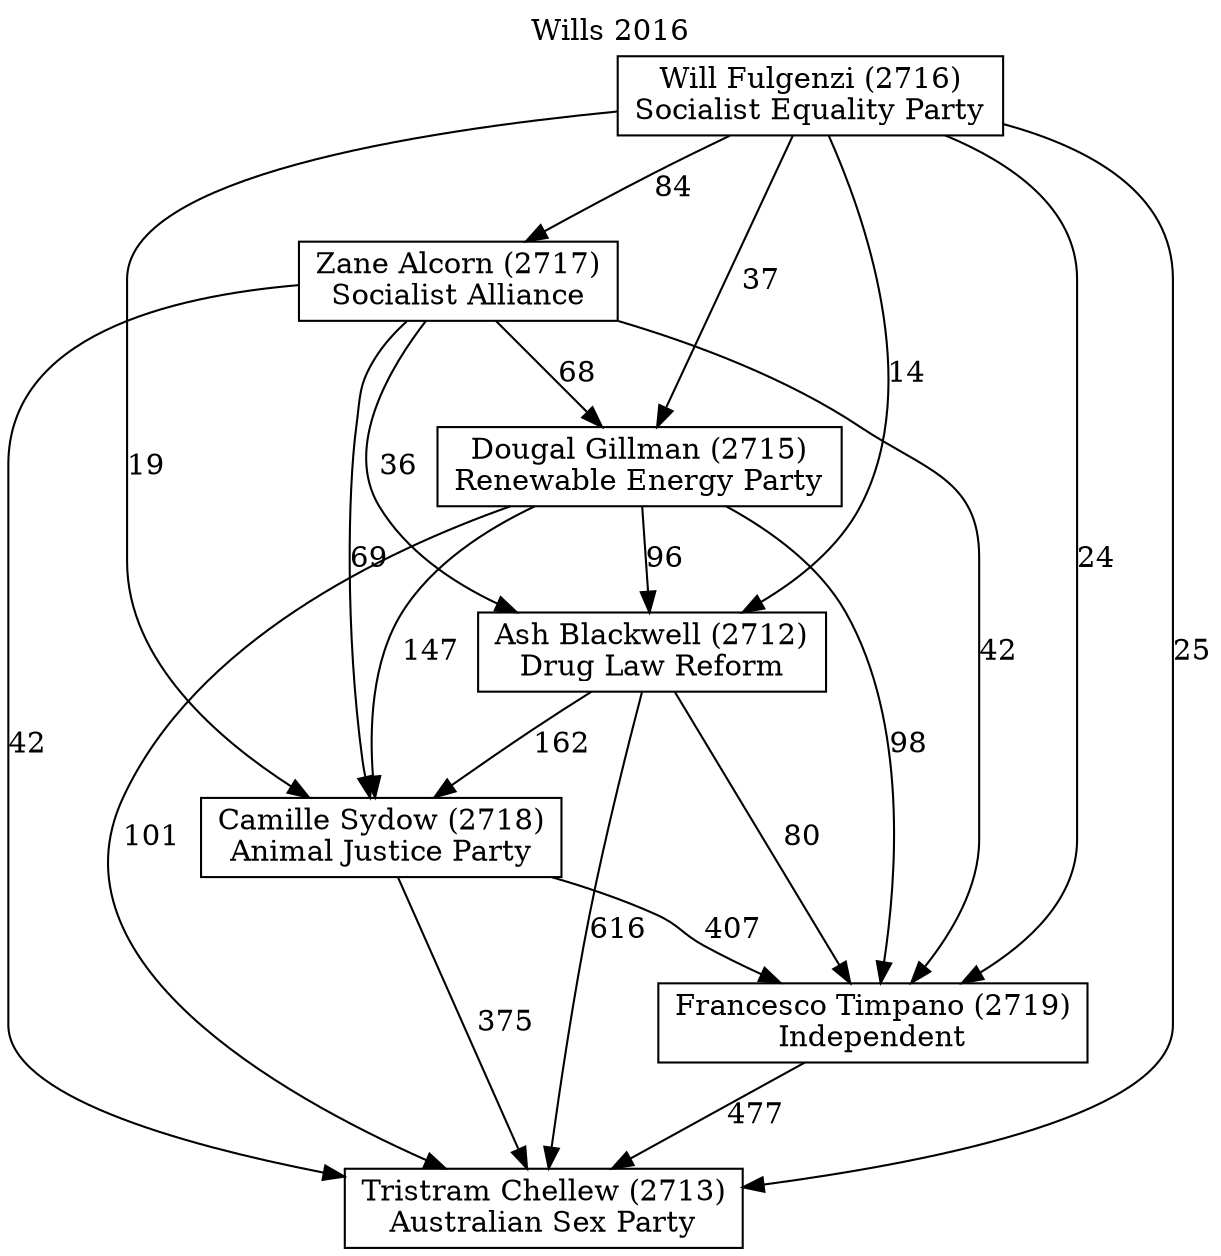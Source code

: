 // House preference flow
digraph "Tristram Chellew (2713)_Wills_2016" {
	graph [label="Wills 2016" labelloc=t mclimit=10]
	node [shape=box]
	"Dougal Gillman (2715)" [label="Dougal Gillman (2715)
Renewable Energy Party"]
	"Ash Blackwell (2712)" [label="Ash Blackwell (2712)
Drug Law Reform"]
	"Zane Alcorn (2717)" [label="Zane Alcorn (2717)
Socialist Alliance"]
	"Camille Sydow (2718)" [label="Camille Sydow (2718)
Animal Justice Party"]
	"Will Fulgenzi (2716)" [label="Will Fulgenzi (2716)
Socialist Equality Party"]
	"Francesco Timpano (2719)" [label="Francesco Timpano (2719)
Independent"]
	"Tristram Chellew (2713)" [label="Tristram Chellew (2713)
Australian Sex Party"]
	"Will Fulgenzi (2716)" -> "Francesco Timpano (2719)" [label=24]
	"Will Fulgenzi (2716)" -> "Zane Alcorn (2717)" [label=84]
	"Will Fulgenzi (2716)" -> "Camille Sydow (2718)" [label=19]
	"Camille Sydow (2718)" -> "Francesco Timpano (2719)" [label=407]
	"Zane Alcorn (2717)" -> "Camille Sydow (2718)" [label=69]
	"Ash Blackwell (2712)" -> "Francesco Timpano (2719)" [label=80]
	"Zane Alcorn (2717)" -> "Dougal Gillman (2715)" [label=68]
	"Dougal Gillman (2715)" -> "Ash Blackwell (2712)" [label=96]
	"Dougal Gillman (2715)" -> "Francesco Timpano (2719)" [label=98]
	"Camille Sydow (2718)" -> "Tristram Chellew (2713)" [label=375]
	"Francesco Timpano (2719)" -> "Tristram Chellew (2713)" [label=477]
	"Zane Alcorn (2717)" -> "Tristram Chellew (2713)" [label=42]
	"Zane Alcorn (2717)" -> "Francesco Timpano (2719)" [label=42]
	"Will Fulgenzi (2716)" -> "Ash Blackwell (2712)" [label=14]
	"Zane Alcorn (2717)" -> "Ash Blackwell (2712)" [label=36]
	"Will Fulgenzi (2716)" -> "Tristram Chellew (2713)" [label=25]
	"Will Fulgenzi (2716)" -> "Dougal Gillman (2715)" [label=37]
	"Ash Blackwell (2712)" -> "Tristram Chellew (2713)" [label=616]
	"Dougal Gillman (2715)" -> "Tristram Chellew (2713)" [label=101]
	"Dougal Gillman (2715)" -> "Camille Sydow (2718)" [label=147]
	"Ash Blackwell (2712)" -> "Camille Sydow (2718)" [label=162]
}

